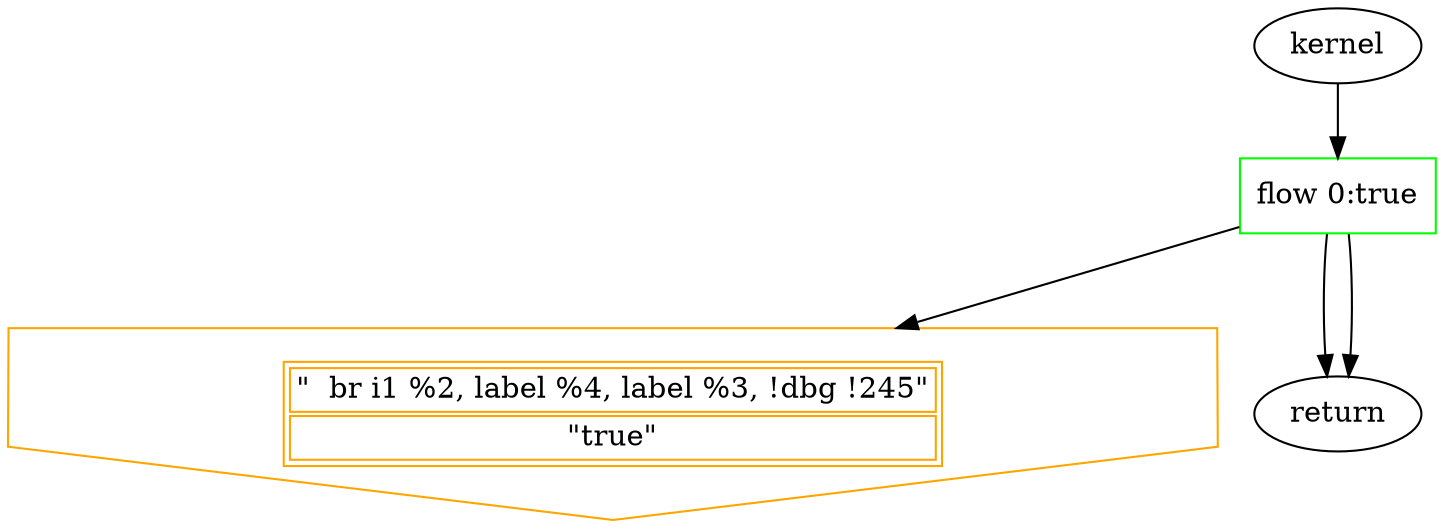 digraph kernel{
kernel;
"kernel" -> "Flow_0_0";
Flow_0_0 [label="flow 0:true" color=green shape = rectangle];
Branch_1 [label = <<table><tr><td>"  br i1 %2, label %4, label %3, !dbg !245"</td></tr><tr><td>"true"</td></tr></table>> color = orange shape = invhouse];
"Flow_0_0" -> "Branch_1";
"Flow_0_0" -> "return";
"Flow_0_0" -> "return";
}
